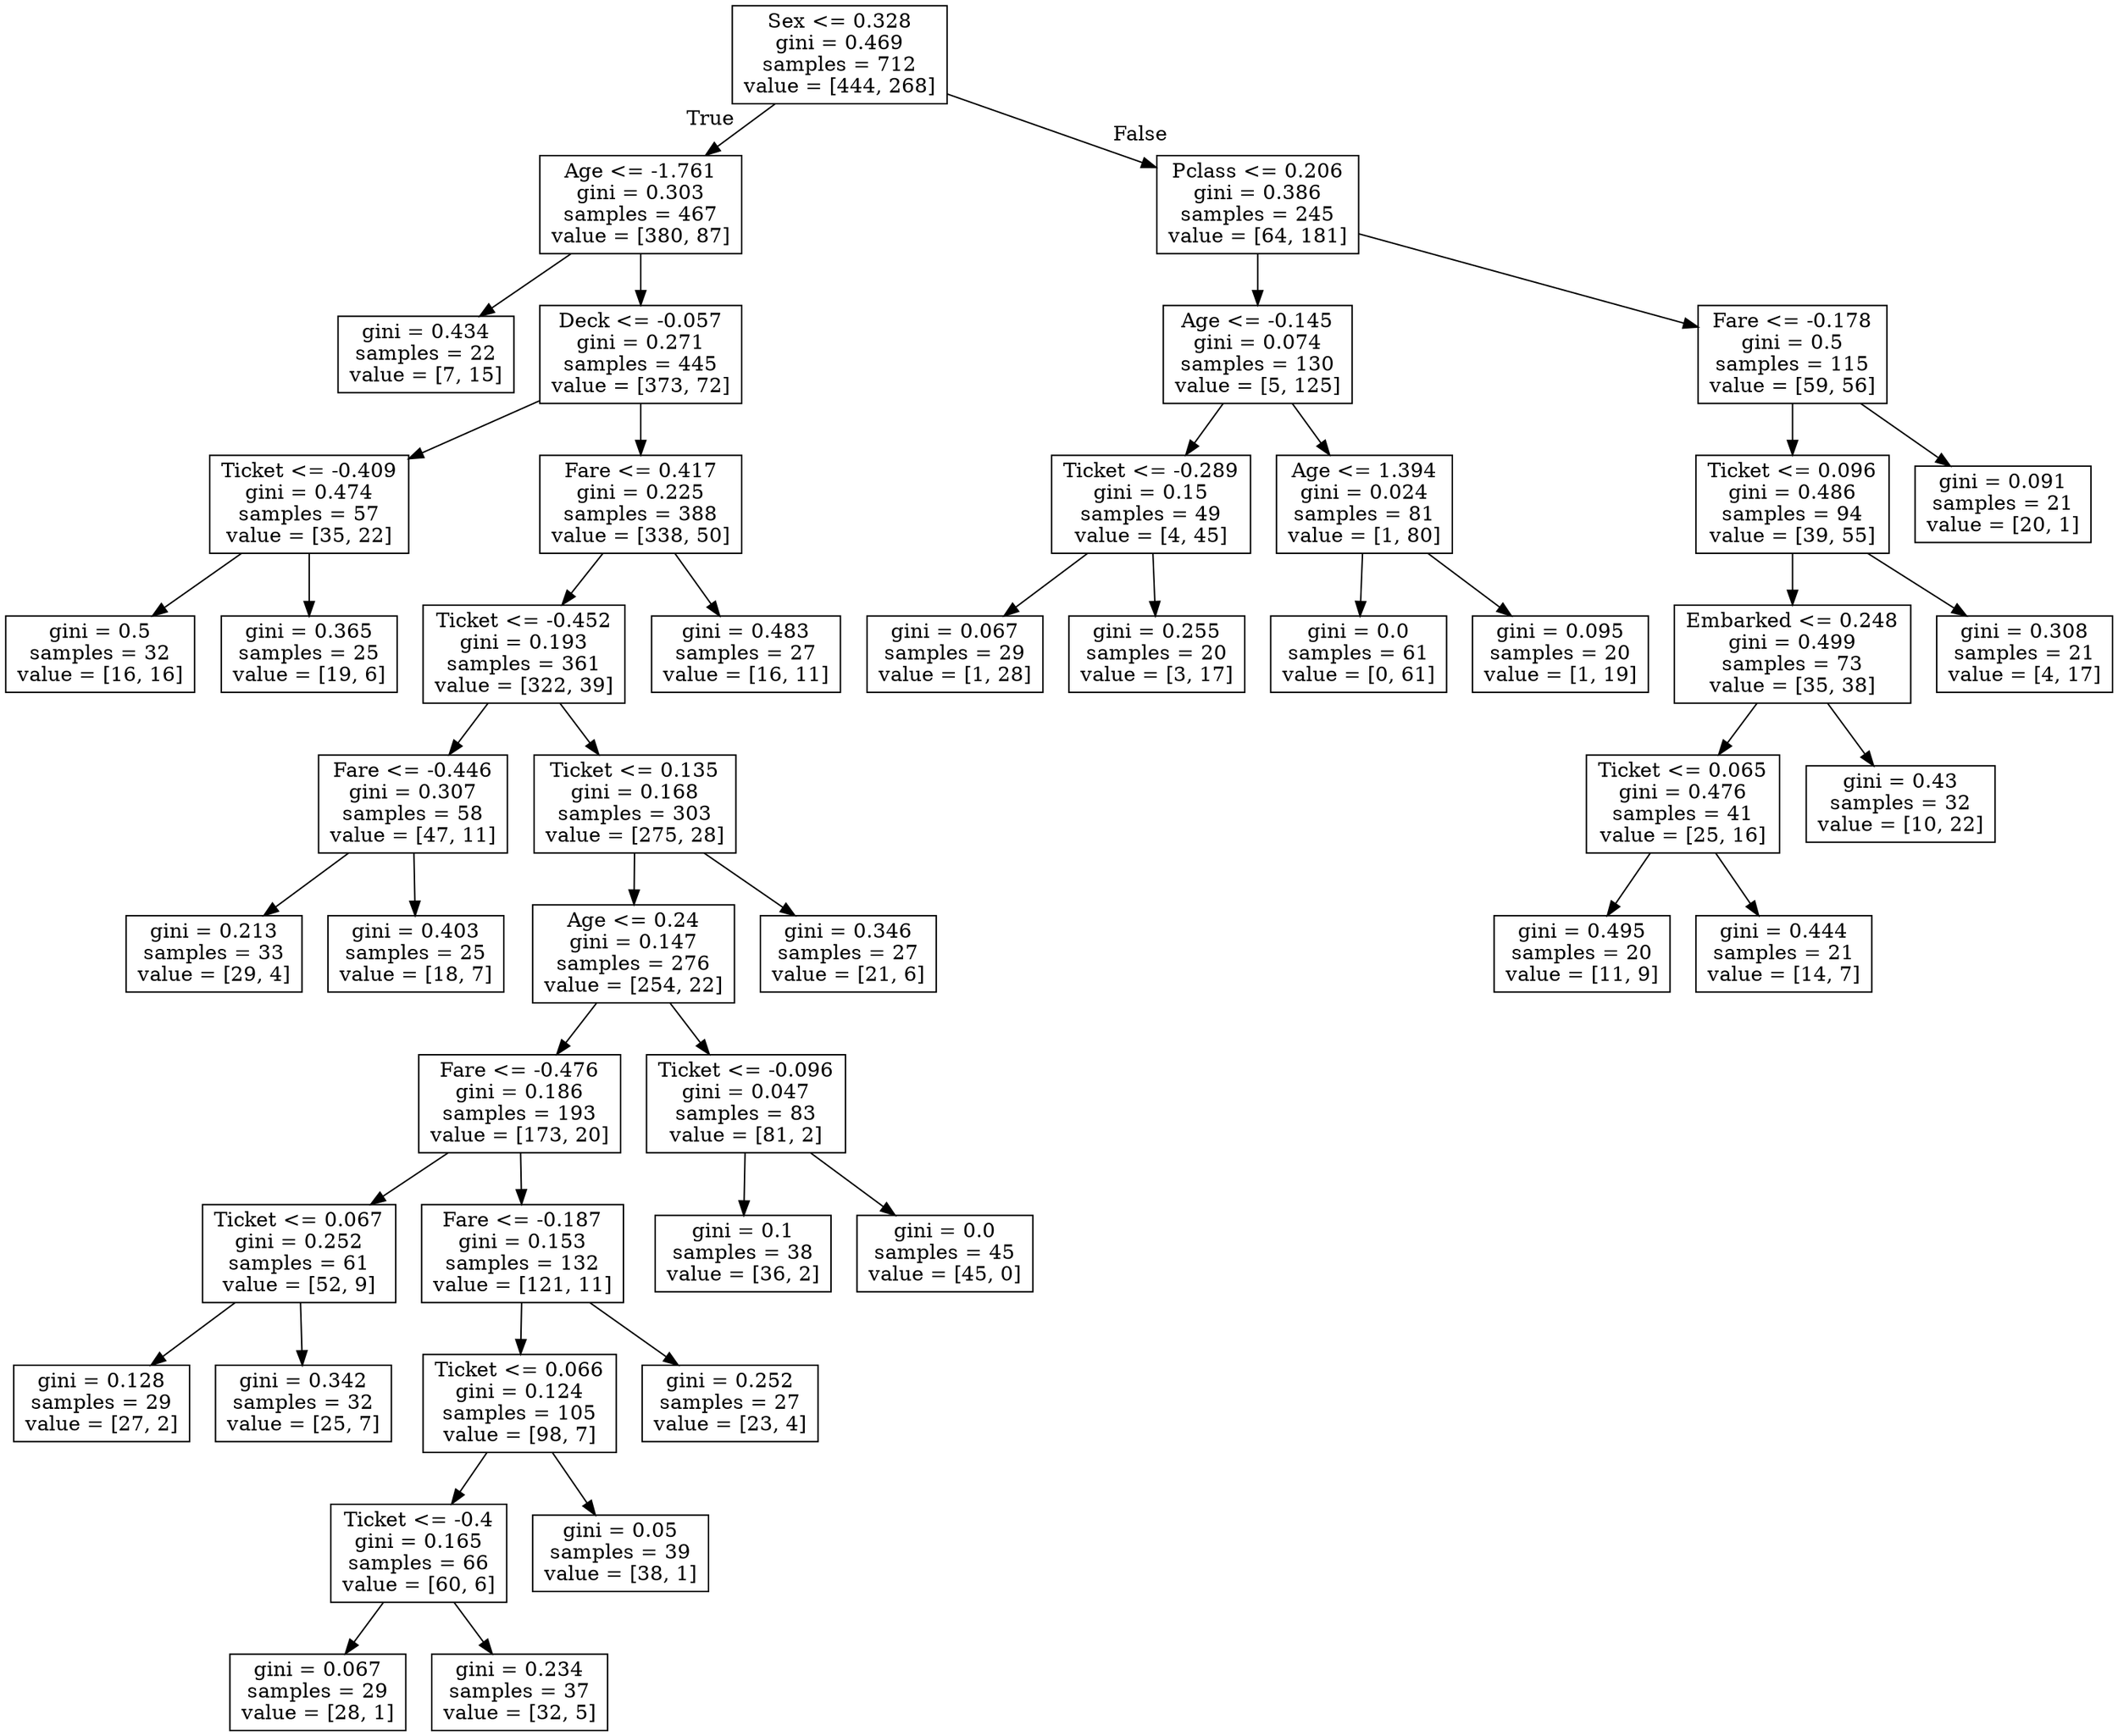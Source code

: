 digraph Tree {
node [shape=box] ;
0 [label="Sex <= 0.328\ngini = 0.469\nsamples = 712\nvalue = [444, 268]"] ;
1 [label="Age <= -1.761\ngini = 0.303\nsamples = 467\nvalue = [380, 87]"] ;
0 -> 1 [labeldistance=2.5, labelangle=45, headlabel="True"] ;
2 [label="gini = 0.434\nsamples = 22\nvalue = [7, 15]"] ;
1 -> 2 ;
3 [label="Deck <= -0.057\ngini = 0.271\nsamples = 445\nvalue = [373, 72]"] ;
1 -> 3 ;
4 [label="Ticket <= -0.409\ngini = 0.474\nsamples = 57\nvalue = [35, 22]"] ;
3 -> 4 ;
5 [label="gini = 0.5\nsamples = 32\nvalue = [16, 16]"] ;
4 -> 5 ;
6 [label="gini = 0.365\nsamples = 25\nvalue = [19, 6]"] ;
4 -> 6 ;
7 [label="Fare <= 0.417\ngini = 0.225\nsamples = 388\nvalue = [338, 50]"] ;
3 -> 7 ;
8 [label="Ticket <= -0.452\ngini = 0.193\nsamples = 361\nvalue = [322, 39]"] ;
7 -> 8 ;
9 [label="Fare <= -0.446\ngini = 0.307\nsamples = 58\nvalue = [47, 11]"] ;
8 -> 9 ;
10 [label="gini = 0.213\nsamples = 33\nvalue = [29, 4]"] ;
9 -> 10 ;
11 [label="gini = 0.403\nsamples = 25\nvalue = [18, 7]"] ;
9 -> 11 ;
12 [label="Ticket <= 0.135\ngini = 0.168\nsamples = 303\nvalue = [275, 28]"] ;
8 -> 12 ;
13 [label="Age <= 0.24\ngini = 0.147\nsamples = 276\nvalue = [254, 22]"] ;
12 -> 13 ;
14 [label="Fare <= -0.476\ngini = 0.186\nsamples = 193\nvalue = [173, 20]"] ;
13 -> 14 ;
15 [label="Ticket <= 0.067\ngini = 0.252\nsamples = 61\nvalue = [52, 9]"] ;
14 -> 15 ;
16 [label="gini = 0.128\nsamples = 29\nvalue = [27, 2]"] ;
15 -> 16 ;
17 [label="gini = 0.342\nsamples = 32\nvalue = [25, 7]"] ;
15 -> 17 ;
18 [label="Fare <= -0.187\ngini = 0.153\nsamples = 132\nvalue = [121, 11]"] ;
14 -> 18 ;
19 [label="Ticket <= 0.066\ngini = 0.124\nsamples = 105\nvalue = [98, 7]"] ;
18 -> 19 ;
20 [label="Ticket <= -0.4\ngini = 0.165\nsamples = 66\nvalue = [60, 6]"] ;
19 -> 20 ;
21 [label="gini = 0.067\nsamples = 29\nvalue = [28, 1]"] ;
20 -> 21 ;
22 [label="gini = 0.234\nsamples = 37\nvalue = [32, 5]"] ;
20 -> 22 ;
23 [label="gini = 0.05\nsamples = 39\nvalue = [38, 1]"] ;
19 -> 23 ;
24 [label="gini = 0.252\nsamples = 27\nvalue = [23, 4]"] ;
18 -> 24 ;
25 [label="Ticket <= -0.096\ngini = 0.047\nsamples = 83\nvalue = [81, 2]"] ;
13 -> 25 ;
26 [label="gini = 0.1\nsamples = 38\nvalue = [36, 2]"] ;
25 -> 26 ;
27 [label="gini = 0.0\nsamples = 45\nvalue = [45, 0]"] ;
25 -> 27 ;
28 [label="gini = 0.346\nsamples = 27\nvalue = [21, 6]"] ;
12 -> 28 ;
29 [label="gini = 0.483\nsamples = 27\nvalue = [16, 11]"] ;
7 -> 29 ;
30 [label="Pclass <= 0.206\ngini = 0.386\nsamples = 245\nvalue = [64, 181]"] ;
0 -> 30 [labeldistance=2.5, labelangle=-45, headlabel="False"] ;
31 [label="Age <= -0.145\ngini = 0.074\nsamples = 130\nvalue = [5, 125]"] ;
30 -> 31 ;
32 [label="Ticket <= -0.289\ngini = 0.15\nsamples = 49\nvalue = [4, 45]"] ;
31 -> 32 ;
33 [label="gini = 0.067\nsamples = 29\nvalue = [1, 28]"] ;
32 -> 33 ;
34 [label="gini = 0.255\nsamples = 20\nvalue = [3, 17]"] ;
32 -> 34 ;
35 [label="Age <= 1.394\ngini = 0.024\nsamples = 81\nvalue = [1, 80]"] ;
31 -> 35 ;
36 [label="gini = 0.0\nsamples = 61\nvalue = [0, 61]"] ;
35 -> 36 ;
37 [label="gini = 0.095\nsamples = 20\nvalue = [1, 19]"] ;
35 -> 37 ;
38 [label="Fare <= -0.178\ngini = 0.5\nsamples = 115\nvalue = [59, 56]"] ;
30 -> 38 ;
39 [label="Ticket <= 0.096\ngini = 0.486\nsamples = 94\nvalue = [39, 55]"] ;
38 -> 39 ;
40 [label="Embarked <= 0.248\ngini = 0.499\nsamples = 73\nvalue = [35, 38]"] ;
39 -> 40 ;
41 [label="Ticket <= 0.065\ngini = 0.476\nsamples = 41\nvalue = [25, 16]"] ;
40 -> 41 ;
42 [label="gini = 0.495\nsamples = 20\nvalue = [11, 9]"] ;
41 -> 42 ;
43 [label="gini = 0.444\nsamples = 21\nvalue = [14, 7]"] ;
41 -> 43 ;
44 [label="gini = 0.43\nsamples = 32\nvalue = [10, 22]"] ;
40 -> 44 ;
45 [label="gini = 0.308\nsamples = 21\nvalue = [4, 17]"] ;
39 -> 45 ;
46 [label="gini = 0.091\nsamples = 21\nvalue = [20, 1]"] ;
38 -> 46 ;
}